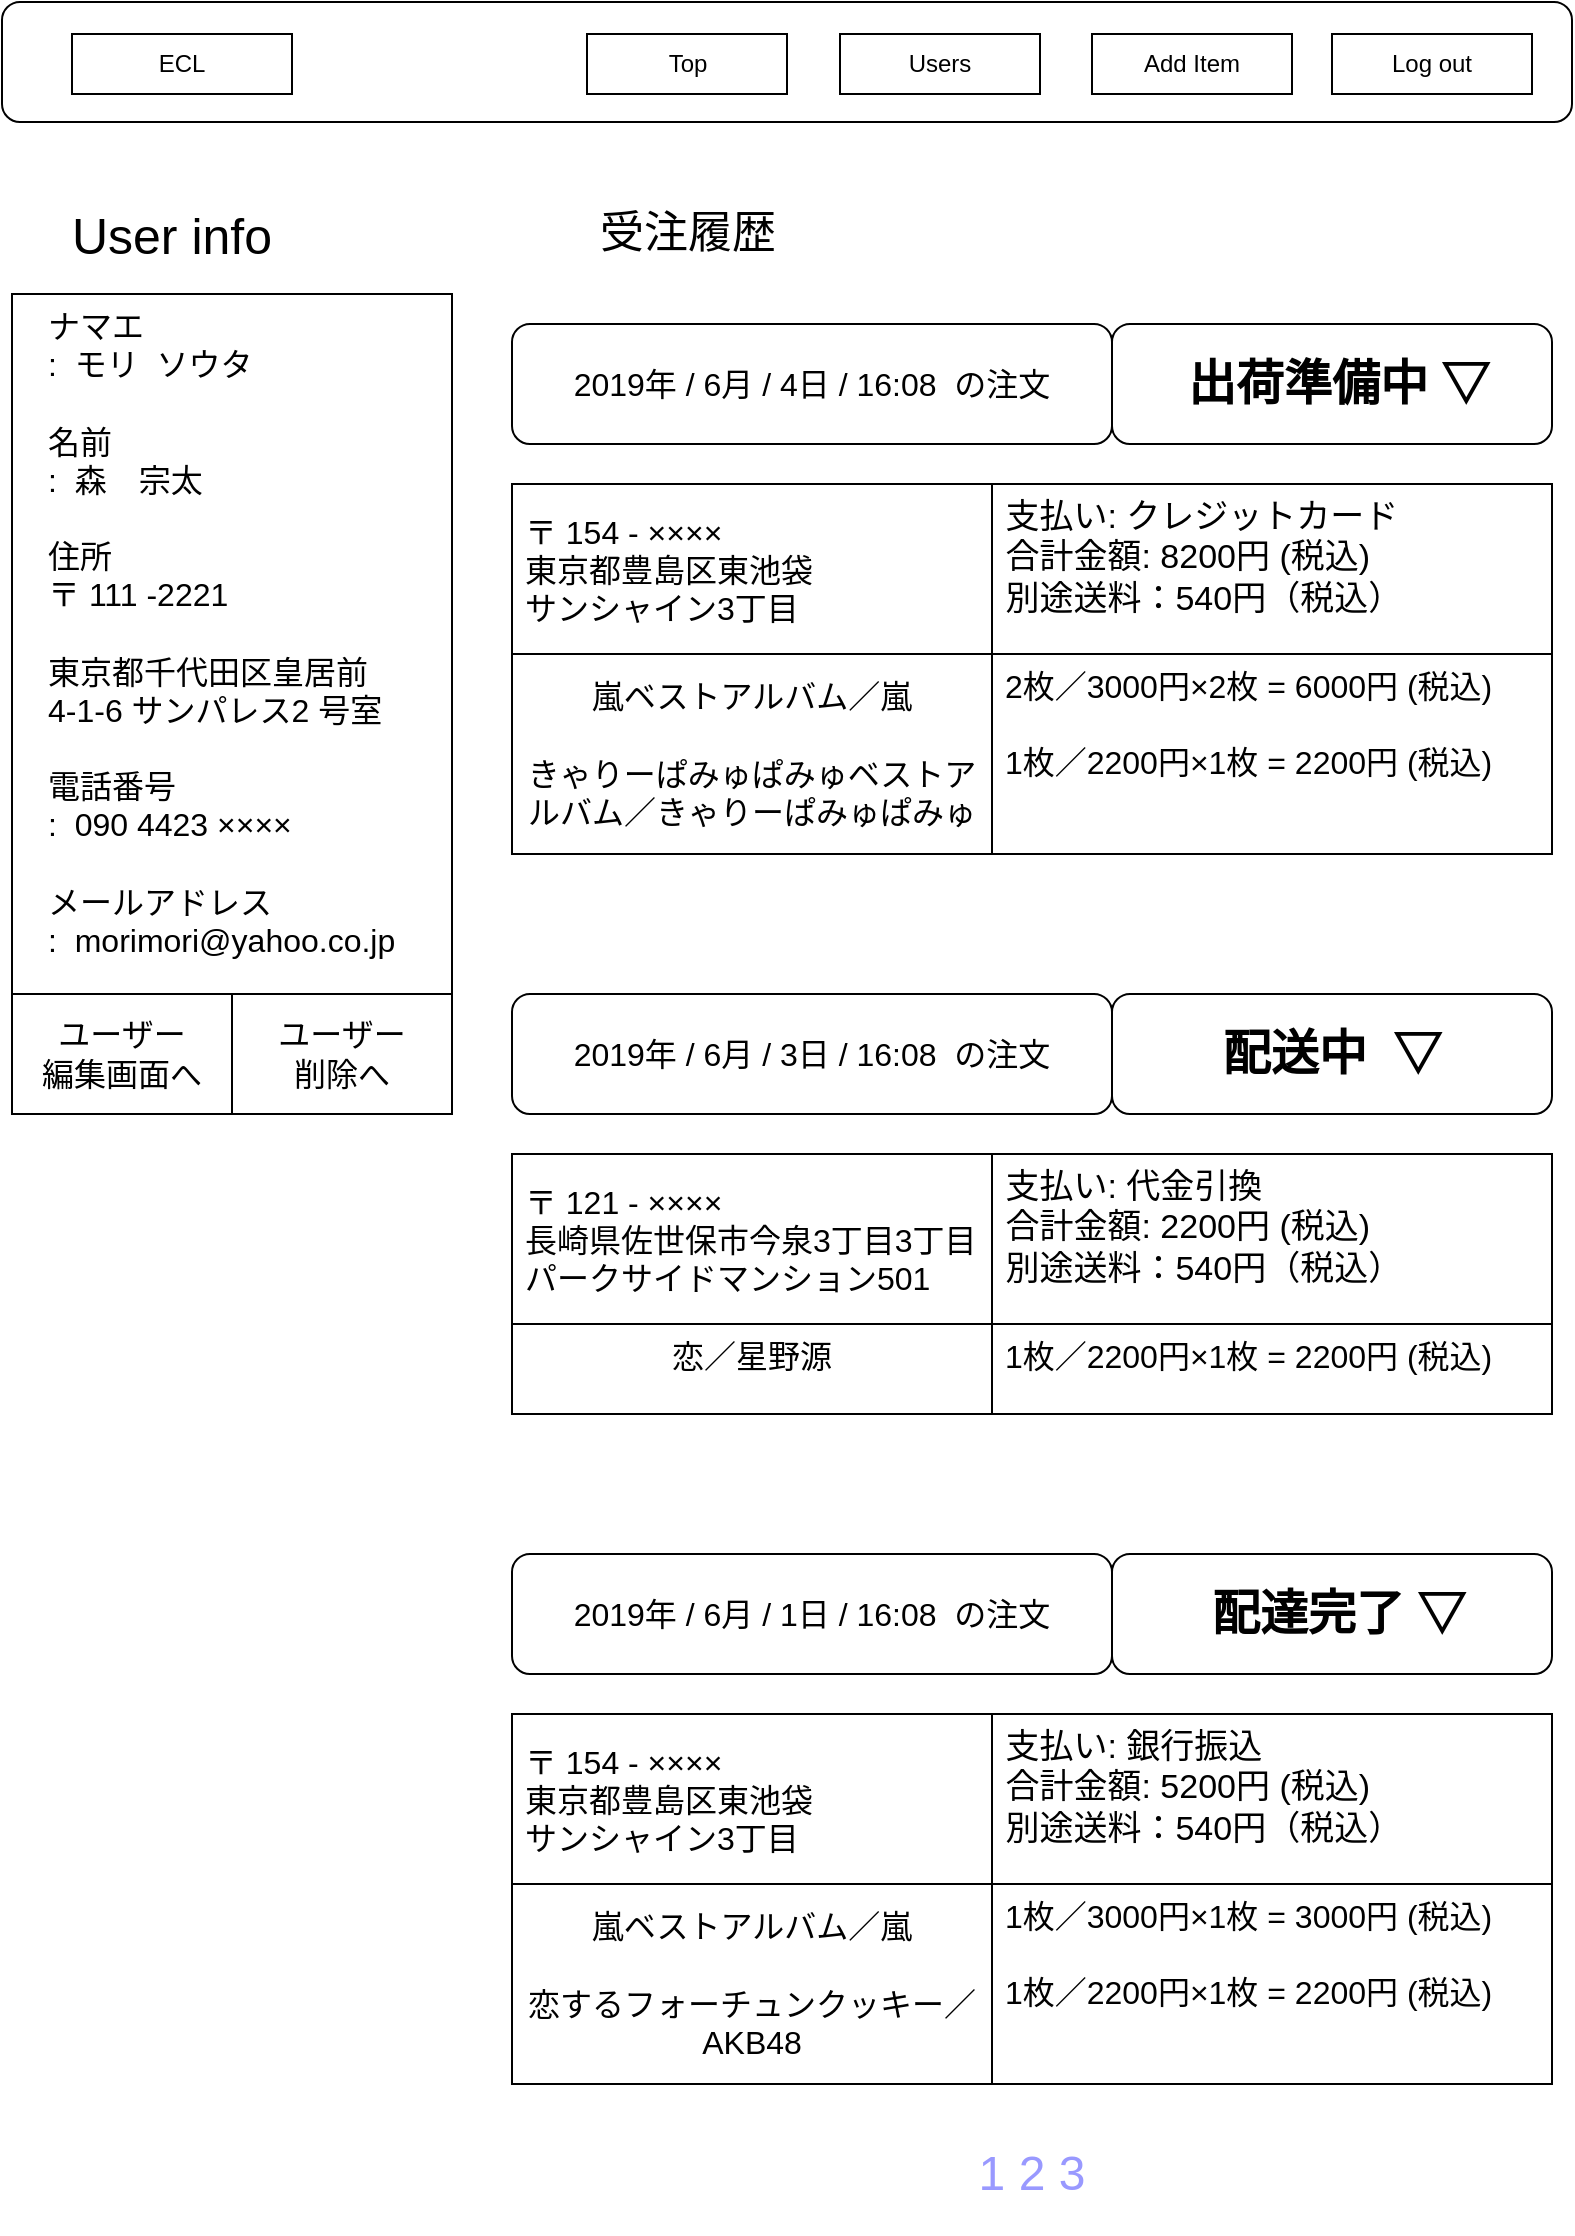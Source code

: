 <mxfile version="10.8.9" type="github"><diagram id="50Dxd6yPXRq7qMc2vB97" name="Page-1"><mxGraphModel dx="918" dy="567" grid="1" gridSize="10" guides="1" tooltips="1" connect="1" arrows="1" fold="1" page="1" pageScale="1" pageWidth="827" pageHeight="1169" math="0" shadow="0"><root><mxCell id="0"/><mxCell id="1" parent="0"/><mxCell id="UZSk_sChq5RonT3k2Ovc-3" value="" style="rounded=1;whiteSpace=wrap;html=1;" parent="1" vertex="1"><mxGeometry x="25" y="34" width="785" height="60" as="geometry"/></mxCell><mxCell id="UZSk_sChq5RonT3k2Ovc-4" value="ECL" style="rounded=0;whiteSpace=wrap;html=1;" parent="1" vertex="1"><mxGeometry x="60" y="50" width="110" height="30" as="geometry"/></mxCell><mxCell id="UZSk_sChq5RonT3k2Ovc-5" value="Top" style="rounded=0;whiteSpace=wrap;html=1;" parent="1" vertex="1"><mxGeometry x="317.5" y="50" width="100" height="30" as="geometry"/></mxCell><mxCell id="UZSk_sChq5RonT3k2Ovc-6" value="Add Item" style="rounded=0;whiteSpace=wrap;html=1;" parent="1" vertex="1"><mxGeometry x="570" y="50" width="100" height="30" as="geometry"/></mxCell><mxCell id="UZSk_sChq5RonT3k2Ovc-7" value="Log out" style="rounded=0;whiteSpace=wrap;html=1;" parent="1" vertex="1"><mxGeometry x="690" y="50" width="100" height="30" as="geometry"/></mxCell><mxCell id="2L29x2qr-hP5VxPjzTvn-1" value="Users" style="rounded=0;whiteSpace=wrap;html=1;" parent="1" vertex="1"><mxGeometry x="444" y="50" width="100" height="30" as="geometry"/></mxCell><mxCell id="uoC2nZNeho3rs4pRY6W8-2" value="&lt;font style=&quot;font-size: 25px&quot;&gt;User info&lt;/font&gt;" style="rounded=0;whiteSpace=wrap;html=1;strokeColor=none;" parent="1" vertex="1"><mxGeometry x="50" y="120" width="120" height="60" as="geometry"/></mxCell><mxCell id="uoC2nZNeho3rs4pRY6W8-4" value="&lt;div style=&quot;text-align: left&quot;&gt;&lt;span style=&quot;font-size: 16px&quot;&gt;　ナマエ&lt;/span&gt;&lt;/div&gt;&lt;div style=&quot;text-align: left&quot;&gt;&lt;span style=&quot;font-size: 16px&quot;&gt;　:&amp;nbsp; モリ&amp;nbsp; ソウタ&lt;/span&gt;&lt;/div&gt;&lt;div style=&quot;text-align: left&quot;&gt;&lt;span style=&quot;font-size: 16px&quot;&gt;&lt;br&gt;&lt;/span&gt;&lt;/div&gt;&lt;div style=&quot;text-align: left&quot;&gt;&lt;span style=&quot;font-size: 16px&quot;&gt;　名前&lt;/span&gt;&lt;/div&gt;&lt;div style=&quot;text-align: left&quot;&gt;&lt;span style=&quot;font-size: 16px&quot;&gt;　:&amp;nbsp; 森　宗太&lt;/span&gt;&lt;/div&gt;&lt;div style=&quot;text-align: left&quot;&gt;&lt;span style=&quot;font-size: 16px&quot;&gt;&lt;br&gt;&lt;/span&gt;&lt;/div&gt;&lt;div style=&quot;text-align: left&quot;&gt;&lt;span style=&quot;font-size: 16px&quot;&gt;　住所&lt;/span&gt;&lt;/div&gt;&lt;div style=&quot;text-align: left&quot;&gt;&lt;span style=&quot;font-size: 16px&quot;&gt;　〒 111 -2221&lt;/span&gt;&lt;/div&gt;&lt;div style=&quot;text-align: left&quot;&gt;&lt;span style=&quot;font-size: 16px&quot;&gt;　&lt;/span&gt;&lt;/div&gt;&lt;div style=&quot;text-align: left&quot;&gt;&lt;span style=&quot;font-size: 16px&quot;&gt;　東京都千代田区皇居前&lt;/span&gt;&lt;/div&gt;&lt;div style=&quot;text-align: left&quot;&gt;&lt;span style=&quot;font-size: 16px&quot;&gt;　4-1-6 サンパレス2 号室&lt;/span&gt;&lt;/div&gt;&lt;div style=&quot;text-align: left&quot;&gt;&lt;span style=&quot;font-size: 16px&quot;&gt;&lt;br&gt;&lt;/span&gt;&lt;/div&gt;&lt;div style=&quot;text-align: left&quot;&gt;&lt;span style=&quot;font-size: 16px&quot;&gt;　電話番号&lt;/span&gt;&lt;/div&gt;&lt;div style=&quot;text-align: left&quot;&gt;&lt;span style=&quot;font-size: 16px&quot;&gt;　:&amp;nbsp; 090 4423 ××××&lt;/span&gt;&lt;/div&gt;&lt;div style=&quot;text-align: left&quot;&gt;&lt;span style=&quot;font-size: 16px&quot;&gt;&lt;br&gt;&lt;/span&gt;&lt;/div&gt;&lt;div style=&quot;text-align: left&quot;&gt;&lt;span style=&quot;font-size: 16px&quot;&gt;　メールアドレス&lt;/span&gt;&lt;/div&gt;&lt;div style=&quot;text-align: left&quot;&gt;&lt;span style=&quot;font-size: 16px&quot;&gt;　:&amp;nbsp; morimori@yahoo.co.jp&lt;/span&gt;&lt;/div&gt;&lt;div style=&quot;text-align: left&quot;&gt;&lt;span style=&quot;font-size: 16px&quot;&gt;&lt;br&gt;&lt;/span&gt;&lt;/div&gt;&lt;div style=&quot;text-align: left&quot;&gt;&lt;span style=&quot;font-size: 16px&quot;&gt;　&lt;/span&gt;&lt;/div&gt;" style="rounded=0;whiteSpace=wrap;html=1;strokeColor=#000000;direction=south;fillColor=#ffffff;align=left;verticalAlign=top;" parent="1" vertex="1"><mxGeometry x="30" y="180" width="220" height="350" as="geometry"/></mxCell><mxCell id="uoC2nZNeho3rs4pRY6W8-6" value="&lt;span style=&quot;font-size: 22px&quot;&gt;受注履歴&lt;/span&gt;" style="rounded=0;whiteSpace=wrap;html=1;strokeColor=none;fillColor=#ffffff;" parent="1" vertex="1"><mxGeometry x="307.5" y="120" width="120" height="60" as="geometry"/></mxCell><mxCell id="uoC2nZNeho3rs4pRY6W8-15" value="嵐ベストアルバム／嵐&lt;br&gt;&lt;span&gt;&lt;br&gt;きゃりーぱみゅぱみゅベストアルバム／きゃりーぱみゅぱみゅ&lt;/span&gt;" style="rounded=0;whiteSpace=wrap;html=1;strokeColor=#000000;fillColor=#ffffff;fontSize=16;" parent="1" vertex="1"><mxGeometry x="280" y="360" width="240" height="100" as="geometry"/></mxCell><mxCell id="uoC2nZNeho3rs4pRY6W8-16" value="&amp;nbsp;支払い:&amp;nbsp;クレジットカード&lt;br&gt;&amp;nbsp;合計金額: 8200円 (税込)&lt;br&gt;&amp;nbsp;別途送料：540円（税込）&lt;br&gt;" style="rounded=0;whiteSpace=wrap;html=1;strokeColor=#000000;fillColor=none;fontSize=17;verticalAlign=top;align=left;" parent="1" vertex="1"><mxGeometry x="520" y="275" width="280" height="85" as="geometry"/></mxCell><mxCell id="uoC2nZNeho3rs4pRY6W8-18" value="&amp;nbsp;2枚／3000円×2枚 = 6000円 (税込)&lt;br&gt;&lt;br&gt;&amp;nbsp;1枚／2200円×1枚 = 2200円 (税込)&lt;br&gt;" style="rounded=0;whiteSpace=wrap;html=1;strokeColor=#000000;fillColor=#ffffff;fontSize=16;verticalAlign=top;align=left;" parent="1" vertex="1"><mxGeometry x="520" y="360" width="280" height="100" as="geometry"/></mxCell><mxCell id="uoC2nZNeho3rs4pRY6W8-19" value="&lt;div style=&quot;text-align: left&quot;&gt;&lt;span&gt;&amp;nbsp;〒 154 - ××××&lt;/span&gt;&lt;/div&gt;&amp;nbsp;東京都豊島区東池袋&lt;br&gt;&amp;nbsp;サンシャイン3丁目&lt;br&gt;" style="rounded=0;whiteSpace=wrap;html=1;strokeColor=#000000;fillColor=#ffffff;fontSize=16;align=left;" parent="1" vertex="1"><mxGeometry x="280" y="275" width="240" height="85" as="geometry"/></mxCell><mxCell id="uoC2nZNeho3rs4pRY6W8-37" value="2019年 / 6月 / 4日 / 16:08&amp;nbsp; の注文" style="rounded=1;whiteSpace=wrap;html=1;strokeColor=#000000;fillColor=none;fontSize=16;" parent="1" vertex="1"><mxGeometry x="280" y="195" width="300" height="60" as="geometry"/></mxCell><mxCell id="uoC2nZNeho3rs4pRY6W8-42" value="ユーザー&lt;br&gt;編集画面へ" style="rounded=0;whiteSpace=wrap;html=1;strokeColor=#000000;fillColor=none;fontSize=16;" parent="1" vertex="1"><mxGeometry x="30" y="530" width="110" height="60" as="geometry"/></mxCell><mxCell id="vnpIPEJPOJ_XRou353Tg-1" value="ユーザー&lt;br&gt;削除へ&lt;br&gt;" style="rounded=0;whiteSpace=wrap;html=1;strokeColor=#000000;fillColor=none;fontSize=16;" parent="1" vertex="1"><mxGeometry x="140" y="530" width="110" height="60" as="geometry"/></mxCell><mxCell id="51n4fz1FGqf5ZQ4d8BYA-1" value="&lt;font style=&quot;font-size: 24px&quot;&gt;&lt;b&gt;&amp;nbsp;出荷準備中 ▽&lt;/b&gt;&lt;/font&gt;" style="rounded=1;whiteSpace=wrap;html=1;align=center;" parent="1" vertex="1"><mxGeometry x="580" y="195" width="220" height="60" as="geometry"/></mxCell><mxCell id="51n4fz1FGqf5ZQ4d8BYA-2" value="2019年 / 6月 / 3日 / 16:08&amp;nbsp; の注文" style="rounded=1;whiteSpace=wrap;html=1;strokeColor=#000000;fillColor=none;fontSize=16;" parent="1" vertex="1"><mxGeometry x="280" y="530" width="300" height="60" as="geometry"/></mxCell><mxCell id="51n4fz1FGqf5ZQ4d8BYA-3" value="&lt;font style=&quot;font-size: 24px&quot;&gt;&lt;b&gt;配送中&amp;nbsp; ▽&lt;/b&gt;&lt;/font&gt;" style="rounded=1;whiteSpace=wrap;html=1;align=center;" parent="1" vertex="1"><mxGeometry x="580" y="530" width="220" height="60" as="geometry"/></mxCell><mxCell id="51n4fz1FGqf5ZQ4d8BYA-4" value="&amp;nbsp;支払い: 代金引換&lt;br&gt;&amp;nbsp;合計金額: 2200円 (税込)&lt;br&gt;&amp;nbsp;別途送料：540円（税込）&lt;br&gt;" style="rounded=0;whiteSpace=wrap;html=1;strokeColor=#000000;fillColor=none;fontSize=17;verticalAlign=top;align=left;" parent="1" vertex="1"><mxGeometry x="520" y="610" width="280" height="85" as="geometry"/></mxCell><mxCell id="51n4fz1FGqf5ZQ4d8BYA-5" value="&amp;nbsp;1枚／2200円×1枚 = 2200円 (税込)&lt;br&gt;" style="rounded=0;whiteSpace=wrap;html=1;strokeColor=#000000;fillColor=#ffffff;fontSize=16;verticalAlign=top;align=left;" parent="1" vertex="1"><mxGeometry x="520" y="695" width="280" height="45" as="geometry"/></mxCell><mxCell id="51n4fz1FGqf5ZQ4d8BYA-6" value="恋／星野源&lt;br&gt;&lt;span&gt;&lt;br&gt;&lt;br&gt;&lt;/span&gt;" style="rounded=0;whiteSpace=wrap;html=1;strokeColor=#000000;fillColor=#ffffff;fontSize=16;verticalAlign=top;" parent="1" vertex="1"><mxGeometry x="280" y="695" width="240" height="45" as="geometry"/></mxCell><mxCell id="51n4fz1FGqf5ZQ4d8BYA-7" value="&lt;div style=&quot;text-align: left&quot;&gt;&lt;span&gt;&amp;nbsp;〒 121 - ××××&lt;/span&gt;&lt;/div&gt;&amp;nbsp;長崎県佐世保市今泉3丁目3丁目&lt;br&gt;&amp;nbsp;パークサイドマンション501&lt;br&gt;" style="rounded=0;whiteSpace=wrap;html=1;strokeColor=#000000;fillColor=#ffffff;fontSize=16;align=left;" parent="1" vertex="1"><mxGeometry x="280" y="610" width="240" height="85" as="geometry"/></mxCell><mxCell id="51n4fz1FGqf5ZQ4d8BYA-8" value="&amp;nbsp;1枚／3000円×1枚 = 3000円 (税込)&lt;br&gt;&lt;br&gt;&amp;nbsp;1枚／2200円×1枚 = 2200円 (税込)&lt;br&gt;" style="rounded=0;whiteSpace=wrap;html=1;strokeColor=#000000;fillColor=#ffffff;fontSize=16;verticalAlign=top;align=left;" parent="1" vertex="1"><mxGeometry x="520" y="975" width="280" height="100" as="geometry"/></mxCell><mxCell id="51n4fz1FGqf5ZQ4d8BYA-9" value="嵐ベストアルバム／嵐&lt;br&gt;&lt;span&gt;&lt;br&gt;恋するフォーチュンクッキー／AKB48&lt;br&gt;&lt;/span&gt;" style="rounded=0;whiteSpace=wrap;html=1;strokeColor=#000000;fillColor=#ffffff;fontSize=16;" parent="1" vertex="1"><mxGeometry x="280" y="975" width="240" height="100" as="geometry"/></mxCell><mxCell id="51n4fz1FGqf5ZQ4d8BYA-10" value="&lt;div style=&quot;text-align: left&quot;&gt;&lt;span&gt;&amp;nbsp;〒 154 - ××××&lt;/span&gt;&lt;/div&gt;&amp;nbsp;東京都豊島区東池袋&lt;br&gt;&amp;nbsp;サンシャイン3丁目&lt;br&gt;" style="rounded=0;whiteSpace=wrap;html=1;strokeColor=#000000;fillColor=#ffffff;fontSize=16;align=left;" parent="1" vertex="1"><mxGeometry x="280" y="890" width="240" height="85" as="geometry"/></mxCell><mxCell id="51n4fz1FGqf5ZQ4d8BYA-11" value="&amp;nbsp;支払い: 銀行振込&lt;br&gt;&amp;nbsp;合計金額: 5200円 (税込)&lt;br&gt;&amp;nbsp;別途送料：540円（税込）&lt;br&gt;" style="rounded=0;whiteSpace=wrap;html=1;strokeColor=#000000;fillColor=none;fontSize=17;verticalAlign=top;align=left;" parent="1" vertex="1"><mxGeometry x="520" y="890" width="280" height="85" as="geometry"/></mxCell><mxCell id="51n4fz1FGqf5ZQ4d8BYA-12" value="&lt;font style=&quot;font-size: 24px&quot;&gt;&lt;b&gt;&amp;nbsp;配達完了 ▽&lt;/b&gt;&lt;/font&gt;" style="rounded=1;whiteSpace=wrap;html=1;align=center;" parent="1" vertex="1"><mxGeometry x="580" y="810" width="220" height="60" as="geometry"/></mxCell><mxCell id="51n4fz1FGqf5ZQ4d8BYA-13" value="2019年 / 6月 / 1日 / 16:08&amp;nbsp; の注文" style="rounded=1;whiteSpace=wrap;html=1;strokeColor=#000000;fillColor=none;fontSize=16;" parent="1" vertex="1"><mxGeometry x="280" y="810" width="300" height="60" as="geometry"/></mxCell><mxCell id="51n4fz1FGqf5ZQ4d8BYA-14" value="1 2 3" style="rounded=0;whiteSpace=wrap;html=1;align=center;fontSize=24;fontColor=#9999FF;strokeColor=none;" parent="1" vertex="1"><mxGeometry x="280" y="1090" width="520" height="60" as="geometry"/></mxCell></root></mxGraphModel></diagram></mxfile>